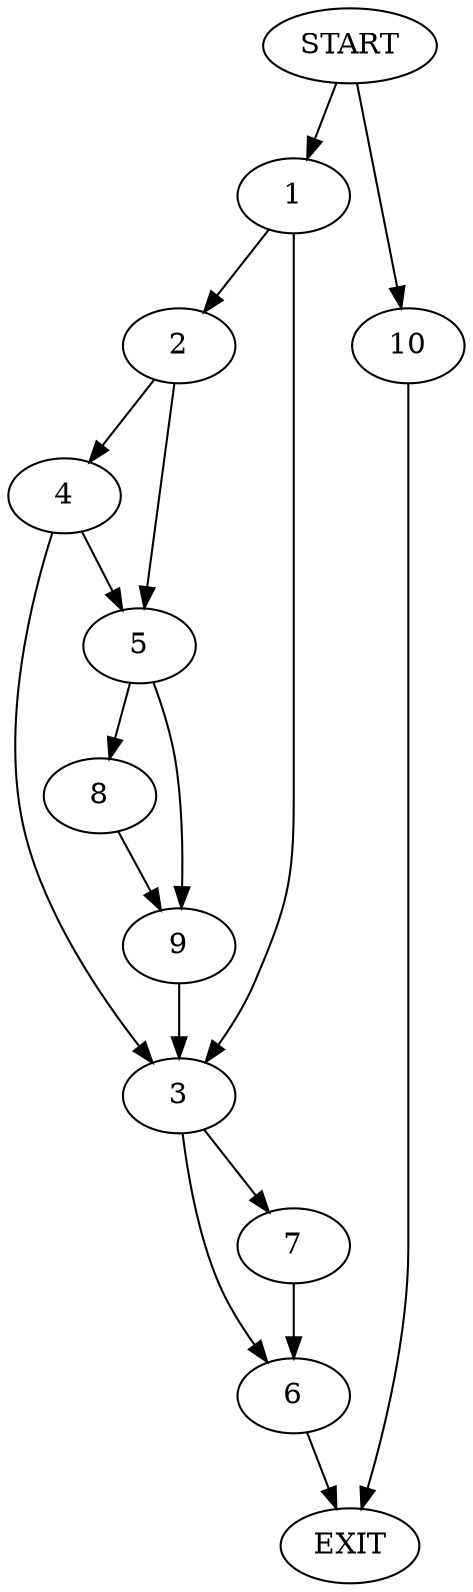 digraph {
0 [label="START"]
11 [label="EXIT"]
0 -> 1
1 -> 2
1 -> 3
2 -> 4
2 -> 5
3 -> 6
3 -> 7
4 -> 5
4 -> 3
5 -> 8
5 -> 9
8 -> 9
9 -> 3
7 -> 6
6 -> 11
0 -> 10
10 -> 11
}
